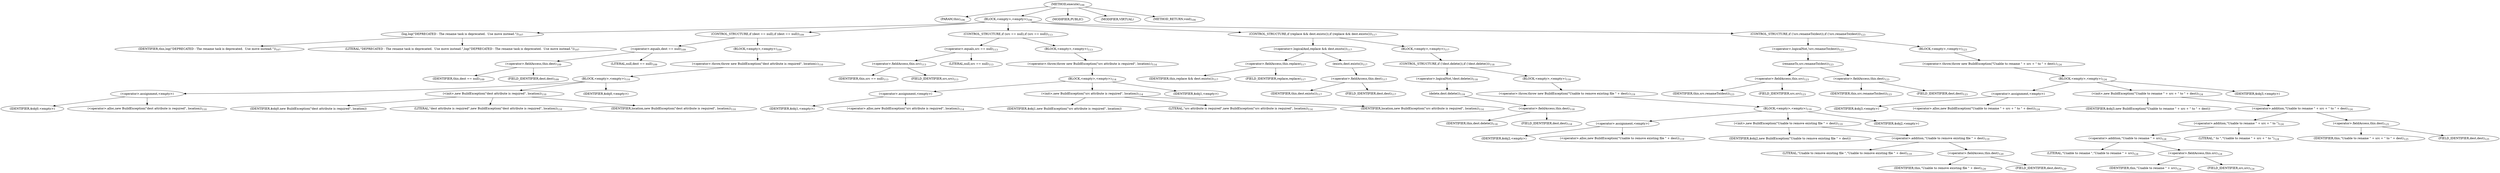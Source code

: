 digraph "execute" {  
"60" [label = <(METHOD,execute)<SUB>106</SUB>> ]
"10" [label = <(PARAM,this)<SUB>106</SUB>> ]
"61" [label = <(BLOCK,&lt;empty&gt;,&lt;empty&gt;)<SUB>106</SUB>> ]
"62" [label = <(log,log(&quot;DEPRECATED - The rename task is deprecated.  Use move instead.&quot;))<SUB>107</SUB>> ]
"9" [label = <(IDENTIFIER,this,log(&quot;DEPRECATED - The rename task is deprecated.  Use move instead.&quot;))<SUB>107</SUB>> ]
"63" [label = <(LITERAL,&quot;DEPRECATED - The rename task is deprecated.  Use move instead.&quot;,log(&quot;DEPRECATED - The rename task is deprecated.  Use move instead.&quot;))<SUB>107</SUB>> ]
"64" [label = <(CONTROL_STRUCTURE,if (dest == null),if (dest == null))<SUB>109</SUB>> ]
"65" [label = <(&lt;operator&gt;.equals,dest == null)<SUB>109</SUB>> ]
"66" [label = <(&lt;operator&gt;.fieldAccess,this.dest)<SUB>109</SUB>> ]
"67" [label = <(IDENTIFIER,this,dest == null)<SUB>109</SUB>> ]
"68" [label = <(FIELD_IDENTIFIER,dest,dest)<SUB>109</SUB>> ]
"69" [label = <(LITERAL,null,dest == null)<SUB>109</SUB>> ]
"70" [label = <(BLOCK,&lt;empty&gt;,&lt;empty&gt;)<SUB>109</SUB>> ]
"71" [label = <(&lt;operator&gt;.throw,throw new BuildException(&quot;dest attribute is required&quot;, location);)<SUB>110</SUB>> ]
"72" [label = <(BLOCK,&lt;empty&gt;,&lt;empty&gt;)<SUB>110</SUB>> ]
"73" [label = <(&lt;operator&gt;.assignment,&lt;empty&gt;)> ]
"74" [label = <(IDENTIFIER,$obj0,&lt;empty&gt;)> ]
"75" [label = <(&lt;operator&gt;.alloc,new BuildException(&quot;dest attribute is required&quot;, location))<SUB>110</SUB>> ]
"76" [label = <(&lt;init&gt;,new BuildException(&quot;dest attribute is required&quot;, location))<SUB>110</SUB>> ]
"77" [label = <(IDENTIFIER,$obj0,new BuildException(&quot;dest attribute is required&quot;, location))> ]
"78" [label = <(LITERAL,&quot;dest attribute is required&quot;,new BuildException(&quot;dest attribute is required&quot;, location))<SUB>110</SUB>> ]
"79" [label = <(IDENTIFIER,location,new BuildException(&quot;dest attribute is required&quot;, location))<SUB>110</SUB>> ]
"80" [label = <(IDENTIFIER,$obj0,&lt;empty&gt;)> ]
"81" [label = <(CONTROL_STRUCTURE,if (src == null),if (src == null))<SUB>113</SUB>> ]
"82" [label = <(&lt;operator&gt;.equals,src == null)<SUB>113</SUB>> ]
"83" [label = <(&lt;operator&gt;.fieldAccess,this.src)<SUB>113</SUB>> ]
"84" [label = <(IDENTIFIER,this,src == null)<SUB>113</SUB>> ]
"85" [label = <(FIELD_IDENTIFIER,src,src)<SUB>113</SUB>> ]
"86" [label = <(LITERAL,null,src == null)<SUB>113</SUB>> ]
"87" [label = <(BLOCK,&lt;empty&gt;,&lt;empty&gt;)<SUB>113</SUB>> ]
"88" [label = <(&lt;operator&gt;.throw,throw new BuildException(&quot;src attribute is required&quot;, location);)<SUB>114</SUB>> ]
"89" [label = <(BLOCK,&lt;empty&gt;,&lt;empty&gt;)<SUB>114</SUB>> ]
"90" [label = <(&lt;operator&gt;.assignment,&lt;empty&gt;)> ]
"91" [label = <(IDENTIFIER,$obj1,&lt;empty&gt;)> ]
"92" [label = <(&lt;operator&gt;.alloc,new BuildException(&quot;src attribute is required&quot;, location))<SUB>114</SUB>> ]
"93" [label = <(&lt;init&gt;,new BuildException(&quot;src attribute is required&quot;, location))<SUB>114</SUB>> ]
"94" [label = <(IDENTIFIER,$obj1,new BuildException(&quot;src attribute is required&quot;, location))> ]
"95" [label = <(LITERAL,&quot;src attribute is required&quot;,new BuildException(&quot;src attribute is required&quot;, location))<SUB>114</SUB>> ]
"96" [label = <(IDENTIFIER,location,new BuildException(&quot;src attribute is required&quot;, location))<SUB>114</SUB>> ]
"97" [label = <(IDENTIFIER,$obj1,&lt;empty&gt;)> ]
"98" [label = <(CONTROL_STRUCTURE,if (replace &amp;&amp; dest.exists()),if (replace &amp;&amp; dest.exists()))<SUB>117</SUB>> ]
"99" [label = <(&lt;operator&gt;.logicalAnd,replace &amp;&amp; dest.exists())<SUB>117</SUB>> ]
"100" [label = <(&lt;operator&gt;.fieldAccess,this.replace)<SUB>117</SUB>> ]
"101" [label = <(IDENTIFIER,this,replace &amp;&amp; dest.exists())<SUB>117</SUB>> ]
"102" [label = <(FIELD_IDENTIFIER,replace,replace)<SUB>117</SUB>> ]
"103" [label = <(exists,dest.exists())<SUB>117</SUB>> ]
"104" [label = <(&lt;operator&gt;.fieldAccess,this.dest)<SUB>117</SUB>> ]
"105" [label = <(IDENTIFIER,this,dest.exists())<SUB>117</SUB>> ]
"106" [label = <(FIELD_IDENTIFIER,dest,dest)<SUB>117</SUB>> ]
"107" [label = <(BLOCK,&lt;empty&gt;,&lt;empty&gt;)<SUB>117</SUB>> ]
"108" [label = <(CONTROL_STRUCTURE,if (!dest.delete()),if (!dest.delete()))<SUB>118</SUB>> ]
"109" [label = <(&lt;operator&gt;.logicalNot,!dest.delete())<SUB>118</SUB>> ]
"110" [label = <(delete,dest.delete())<SUB>118</SUB>> ]
"111" [label = <(&lt;operator&gt;.fieldAccess,this.dest)<SUB>118</SUB>> ]
"112" [label = <(IDENTIFIER,this,dest.delete())<SUB>118</SUB>> ]
"113" [label = <(FIELD_IDENTIFIER,dest,dest)<SUB>118</SUB>> ]
"114" [label = <(BLOCK,&lt;empty&gt;,&lt;empty&gt;)<SUB>118</SUB>> ]
"115" [label = <(&lt;operator&gt;.throw,throw new BuildException(&quot;Unable to remove existing file &quot; + dest);)<SUB>119</SUB>> ]
"116" [label = <(BLOCK,&lt;empty&gt;,&lt;empty&gt;)<SUB>119</SUB>> ]
"117" [label = <(&lt;operator&gt;.assignment,&lt;empty&gt;)> ]
"118" [label = <(IDENTIFIER,$obj2,&lt;empty&gt;)> ]
"119" [label = <(&lt;operator&gt;.alloc,new BuildException(&quot;Unable to remove existing file &quot; + dest))<SUB>119</SUB>> ]
"120" [label = <(&lt;init&gt;,new BuildException(&quot;Unable to remove existing file &quot; + dest))<SUB>119</SUB>> ]
"121" [label = <(IDENTIFIER,$obj2,new BuildException(&quot;Unable to remove existing file &quot; + dest))> ]
"122" [label = <(&lt;operator&gt;.addition,&quot;Unable to remove existing file &quot; + dest)<SUB>119</SUB>> ]
"123" [label = <(LITERAL,&quot;Unable to remove existing file &quot;,&quot;Unable to remove existing file &quot; + dest)<SUB>119</SUB>> ]
"124" [label = <(&lt;operator&gt;.fieldAccess,this.dest)<SUB>120</SUB>> ]
"125" [label = <(IDENTIFIER,this,&quot;Unable to remove existing file &quot; + dest)<SUB>120</SUB>> ]
"126" [label = <(FIELD_IDENTIFIER,dest,dest)<SUB>120</SUB>> ]
"127" [label = <(IDENTIFIER,$obj2,&lt;empty&gt;)> ]
"128" [label = <(CONTROL_STRUCTURE,if (!src.renameTo(dest)),if (!src.renameTo(dest)))<SUB>123</SUB>> ]
"129" [label = <(&lt;operator&gt;.logicalNot,!src.renameTo(dest))<SUB>123</SUB>> ]
"130" [label = <(renameTo,src.renameTo(dest))<SUB>123</SUB>> ]
"131" [label = <(&lt;operator&gt;.fieldAccess,this.src)<SUB>123</SUB>> ]
"132" [label = <(IDENTIFIER,this,src.renameTo(dest))<SUB>123</SUB>> ]
"133" [label = <(FIELD_IDENTIFIER,src,src)<SUB>123</SUB>> ]
"134" [label = <(&lt;operator&gt;.fieldAccess,this.dest)<SUB>123</SUB>> ]
"135" [label = <(IDENTIFIER,this,src.renameTo(dest))<SUB>123</SUB>> ]
"136" [label = <(FIELD_IDENTIFIER,dest,dest)<SUB>123</SUB>> ]
"137" [label = <(BLOCK,&lt;empty&gt;,&lt;empty&gt;)<SUB>123</SUB>> ]
"138" [label = <(&lt;operator&gt;.throw,throw new BuildException(&quot;Unable to rename &quot; + src + &quot; to &quot; + dest);)<SUB>124</SUB>> ]
"139" [label = <(BLOCK,&lt;empty&gt;,&lt;empty&gt;)<SUB>124</SUB>> ]
"140" [label = <(&lt;operator&gt;.assignment,&lt;empty&gt;)> ]
"141" [label = <(IDENTIFIER,$obj3,&lt;empty&gt;)> ]
"142" [label = <(&lt;operator&gt;.alloc,new BuildException(&quot;Unable to rename &quot; + src + &quot; to &quot; + dest))<SUB>124</SUB>> ]
"143" [label = <(&lt;init&gt;,new BuildException(&quot;Unable to rename &quot; + src + &quot; to &quot; + dest))<SUB>124</SUB>> ]
"144" [label = <(IDENTIFIER,$obj3,new BuildException(&quot;Unable to rename &quot; + src + &quot; to &quot; + dest))> ]
"145" [label = <(&lt;operator&gt;.addition,&quot;Unable to rename &quot; + src + &quot; to &quot; + dest)<SUB>124</SUB>> ]
"146" [label = <(&lt;operator&gt;.addition,&quot;Unable to rename &quot; + src + &quot; to &quot;)<SUB>124</SUB>> ]
"147" [label = <(&lt;operator&gt;.addition,&quot;Unable to rename &quot; + src)<SUB>124</SUB>> ]
"148" [label = <(LITERAL,&quot;Unable to rename &quot;,&quot;Unable to rename &quot; + src)<SUB>124</SUB>> ]
"149" [label = <(&lt;operator&gt;.fieldAccess,this.src)<SUB>124</SUB>> ]
"150" [label = <(IDENTIFIER,this,&quot;Unable to rename &quot; + src)<SUB>124</SUB>> ]
"151" [label = <(FIELD_IDENTIFIER,src,src)<SUB>124</SUB>> ]
"152" [label = <(LITERAL,&quot; to &quot;,&quot;Unable to rename &quot; + src + &quot; to &quot;)<SUB>124</SUB>> ]
"153" [label = <(&lt;operator&gt;.fieldAccess,this.dest)<SUB>125</SUB>> ]
"154" [label = <(IDENTIFIER,this,&quot;Unable to rename &quot; + src + &quot; to &quot; + dest)<SUB>125</SUB>> ]
"155" [label = <(FIELD_IDENTIFIER,dest,dest)<SUB>125</SUB>> ]
"156" [label = <(IDENTIFIER,$obj3,&lt;empty&gt;)> ]
"157" [label = <(MODIFIER,PUBLIC)> ]
"158" [label = <(MODIFIER,VIRTUAL)> ]
"159" [label = <(METHOD_RETURN,void)<SUB>106</SUB>> ]
  "60" -> "10" 
  "60" -> "61" 
  "60" -> "157" 
  "60" -> "158" 
  "60" -> "159" 
  "61" -> "62" 
  "61" -> "64" 
  "61" -> "81" 
  "61" -> "98" 
  "61" -> "128" 
  "62" -> "9" 
  "62" -> "63" 
  "64" -> "65" 
  "64" -> "70" 
  "65" -> "66" 
  "65" -> "69" 
  "66" -> "67" 
  "66" -> "68" 
  "70" -> "71" 
  "71" -> "72" 
  "72" -> "73" 
  "72" -> "76" 
  "72" -> "80" 
  "73" -> "74" 
  "73" -> "75" 
  "76" -> "77" 
  "76" -> "78" 
  "76" -> "79" 
  "81" -> "82" 
  "81" -> "87" 
  "82" -> "83" 
  "82" -> "86" 
  "83" -> "84" 
  "83" -> "85" 
  "87" -> "88" 
  "88" -> "89" 
  "89" -> "90" 
  "89" -> "93" 
  "89" -> "97" 
  "90" -> "91" 
  "90" -> "92" 
  "93" -> "94" 
  "93" -> "95" 
  "93" -> "96" 
  "98" -> "99" 
  "98" -> "107" 
  "99" -> "100" 
  "99" -> "103" 
  "100" -> "101" 
  "100" -> "102" 
  "103" -> "104" 
  "104" -> "105" 
  "104" -> "106" 
  "107" -> "108" 
  "108" -> "109" 
  "108" -> "114" 
  "109" -> "110" 
  "110" -> "111" 
  "111" -> "112" 
  "111" -> "113" 
  "114" -> "115" 
  "115" -> "116" 
  "116" -> "117" 
  "116" -> "120" 
  "116" -> "127" 
  "117" -> "118" 
  "117" -> "119" 
  "120" -> "121" 
  "120" -> "122" 
  "122" -> "123" 
  "122" -> "124" 
  "124" -> "125" 
  "124" -> "126" 
  "128" -> "129" 
  "128" -> "137" 
  "129" -> "130" 
  "130" -> "131" 
  "130" -> "134" 
  "131" -> "132" 
  "131" -> "133" 
  "134" -> "135" 
  "134" -> "136" 
  "137" -> "138" 
  "138" -> "139" 
  "139" -> "140" 
  "139" -> "143" 
  "139" -> "156" 
  "140" -> "141" 
  "140" -> "142" 
  "143" -> "144" 
  "143" -> "145" 
  "145" -> "146" 
  "145" -> "153" 
  "146" -> "147" 
  "146" -> "152" 
  "147" -> "148" 
  "147" -> "149" 
  "149" -> "150" 
  "149" -> "151" 
  "153" -> "154" 
  "153" -> "155" 
}
